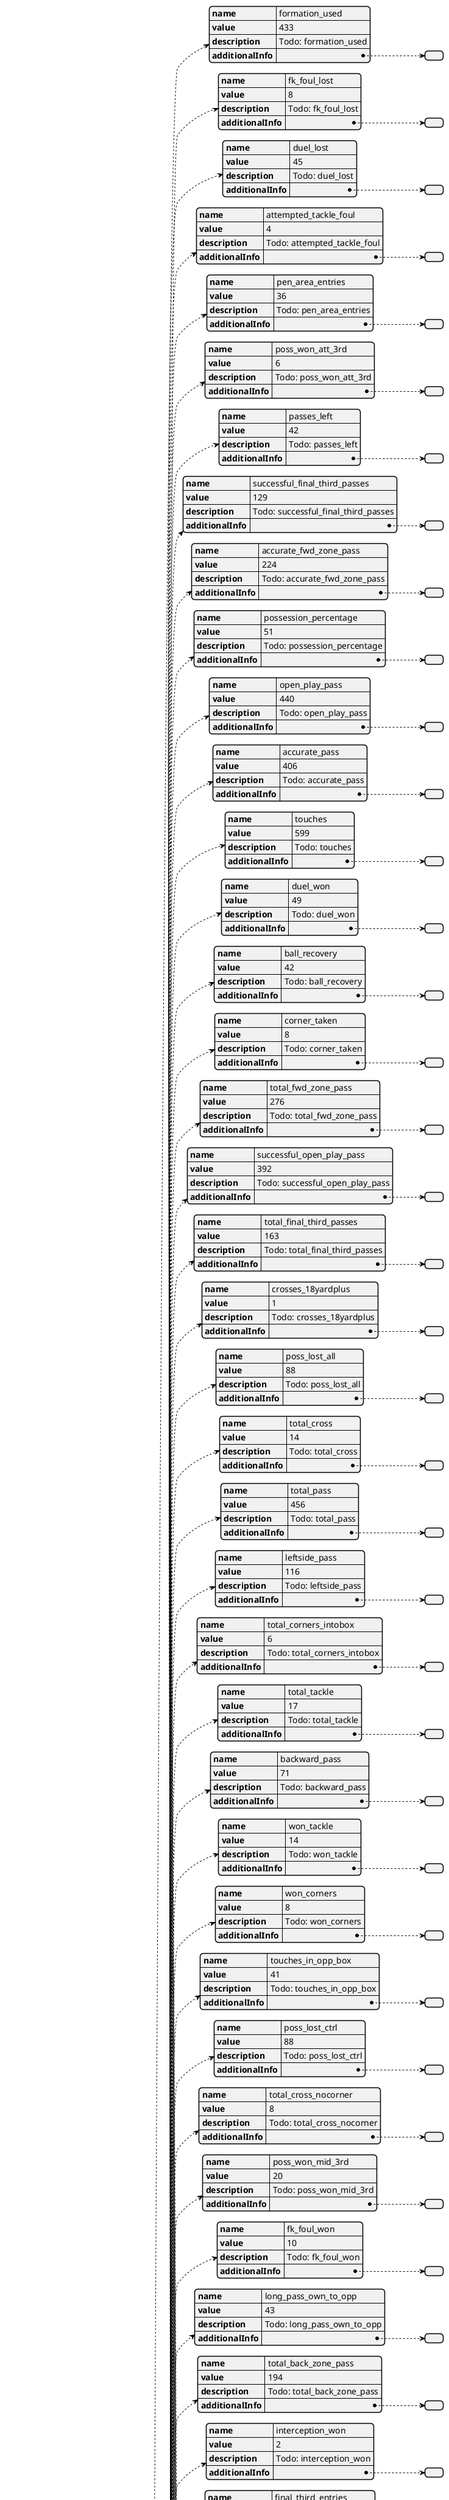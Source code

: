 @startjson
[
 {
        "1": {
            "M": [
                {
                    "name": "formation_used",
                    "value": 433,
                    "description": "Todo: formation_used",
                    "additionalInfo": {}
                },
                {
                    "name": "fk_foul_lost",
                    "value": 8,
                    "description": "Todo: fk_foul_lost",
                    "additionalInfo": {}
                },
                {
                    "name": "duel_lost",
                    "value": 45,
                    "description": "Todo: duel_lost",
                    "additionalInfo": {}
                },
                {
                    "name": "attempted_tackle_foul",
                    "value": 4,
                    "description": "Todo: attempted_tackle_foul",
                    "additionalInfo": {}
                },
                {
                    "name": "pen_area_entries",
                    "value": 36,
                    "description": "Todo: pen_area_entries",
                    "additionalInfo": {}
                },
                {
                    "name": "poss_won_att_3rd",
                    "value": 6,
                    "description": "Todo: poss_won_att_3rd",
                    "additionalInfo": {}
                },
                {
                    "name": "passes_left",
                    "value": 42,
                    "description": "Todo: passes_left",
                    "additionalInfo": {}
                },
                {
                    "name": "successful_final_third_passes",
                    "value": 129,
                    "description": "Todo: successful_final_third_passes",
                    "additionalInfo": {}
                },
                {
                    "name": "accurate_fwd_zone_pass",
                    "value": 224,
                    "description": "Todo: accurate_fwd_zone_pass",
                    "additionalInfo": {}
                },
                {
                    "name": "possession_percentage",
                    "value": 51,
                    "description": "Todo: possession_percentage",
                    "additionalInfo": {}
                },
                {
                    "name": "open_play_pass",
                    "value": 440,
                    "description": "Todo: open_play_pass",
                    "additionalInfo": {}
                },
                {
                    "name": "accurate_pass",
                    "value": 406,
                    "description": "Todo: accurate_pass",
                    "additionalInfo": {}
                },
                {
                    "name": "touches",
                    "value": 599,
                    "description": "Todo: touches",
                    "additionalInfo": {}
                },
                {
                    "name": "duel_won",
                    "value": 49,
                    "description": "Todo: duel_won",
                    "additionalInfo": {}
                },
                {
                    "name": "ball_recovery",
                    "value": 42,
                    "description": "Todo: ball_recovery",
                    "additionalInfo": {}
                },
                {
                    "name": "corner_taken",
                    "value": 8,
                    "description": "Todo: corner_taken",
                    "additionalInfo": {}
                },
                {
                    "name": "total_fwd_zone_pass",
                    "value": 276,
                    "description": "Todo: total_fwd_zone_pass",
                    "additionalInfo": {}
                },
                {
                    "name": "successful_open_play_pass",
                    "value": 392,
                    "description": "Todo: successful_open_play_pass",
                    "additionalInfo": {}
                },
                {
                    "name": "total_final_third_passes",
                    "value": 163,
                    "description": "Todo: total_final_third_passes",
                    "additionalInfo": {}
                },
                {
                    "name": "crosses_18yardplus",
                    "value": 1,
                    "description": "Todo: crosses_18yardplus",
                    "additionalInfo": {}
                },
                {
                    "name": "poss_lost_all",
                    "value": 88,
                    "description": "Todo: poss_lost_all",
                    "additionalInfo": {}
                },
                {
                    "name": "total_cross",
                    "value": 14,
                    "description": "Todo: total_cross",
                    "additionalInfo": {}
                },
                {
                    "name": "total_pass",
                    "value": 456,
                    "description": "Todo: total_pass",
                    "additionalInfo": {}
                },
                {
                    "name": "leftside_pass",
                    "value": 116,
                    "description": "Todo: leftside_pass",
                    "additionalInfo": {}
                },
                {
                    "name": "total_corners_intobox",
                    "value": 6,
                    "description": "Todo: total_corners_intobox",
                    "additionalInfo": {}
                },
                {
                    "name": "total_tackle",
                    "value": 17,
                    "description": "Todo: total_tackle",
                    "additionalInfo": {}
                },
                {
                    "name": "backward_pass",
                    "value": 71,
                    "description": "Todo: backward_pass",
                    "additionalInfo": {}
                },
                {
                    "name": "won_tackle",
                    "value": 14,
                    "description": "Todo: won_tackle",
                    "additionalInfo": {}
                },
                {
                    "name": "won_corners",
                    "value": 8,
                    "description": "Todo: won_corners",
                    "additionalInfo": {}
                },
                {
                    "name": "touches_in_opp_box",
                    "value": 41,
                    "description": "Todo: touches_in_opp_box",
                    "additionalInfo": {}
                },
                {
                    "name": "poss_lost_ctrl",
                    "value": 88,
                    "description": "Todo: poss_lost_ctrl",
                    "additionalInfo": {}
                },
                {
                    "name": "total_cross_nocorner",
                    "value": 8,
                    "description": "Todo: total_cross_nocorner",
                    "additionalInfo": {}
                },
                {
                    "name": "poss_won_mid_3rd",
                    "value": 20,
                    "description": "Todo: poss_won_mid_3rd",
                    "additionalInfo": {}
                },
                {
                    "name": "fk_foul_won",
                    "value": 10,
                    "description": "Todo: fk_foul_won",
                    "additionalInfo": {}
                },
                {
                    "name": "long_pass_own_to_opp",
                    "value": 43,
                    "description": "Todo: long_pass_own_to_opp",
                    "additionalInfo": {}
                },
                {
                    "name": "total_back_zone_pass",
                    "value": 194,
                    "description": "Todo: total_back_zone_pass",
                    "additionalInfo": {}
                },
                {
                    "name": "interception_won",
                    "value": 2,
                    "description": "Todo: interception_won",
                    "additionalInfo": {}
                },
                {
                    "name": "final_third_entries",
                    "value": 47,
                    "description": "Todo: final_third_entries",
                    "additionalInfo": {}
                },
                {
                    "name": "rightside_pass",
                    "value": 133,
                    "description": "Todo: rightside_pass",
                    "additionalInfo": {}
                },
                {
                    "name": "long_pass_own_to_opp_success",
                    "value": 33,
                    "description": "Todo: long_pass_own_to_opp_success",
                    "additionalInfo": {}
                },
                {
                    "name": "fwd_pass",
                    "value": 136,
                    "description": "Todo: fwd_pass",
                    "additionalInfo": {}
                },
                {
                    "name": "interception",
                    "value": 2,
                    "description": "Todo: interception",
                    "additionalInfo": {}
                },
                {
                    "name": "passes_right",
                    "value": 72,
                    "description": "Todo: passes_right",
                    "additionalInfo": {}
                },
                {
                    "name": "accurate_back_zone_pass",
                    "value": 183,
                    "description": "Todo: accurate_back_zone_pass",
                    "additionalInfo": {}
                },
                {
                    "name": "total_long_balls",
                    "value": 32,
                    "description": "Todo: total_long_balls",
                    "additionalInfo": {}
                },
                {
                    "name": "challenge_lost",
                    "value": 16,
                    "description": "Todo: challenge_lost",
                    "additionalInfo": {}
                },
                {
                    "name": "aerial_won",
                    "value": 11,
                    "description": "Todo: aerial_won",
                    "additionalInfo": {}
                },
                {
                    "name": "effective_clearance",
                    "value": 14,
                    "description": "Todo: effective_clearance",
                    "additionalInfo": {}
                },
                {
                    "name": "total_clearance",
                    "value": 14,
                    "description": "Todo: total_clearance",
                    "additionalInfo": {}
                },
                {
                    "name": "attempts_conceded_obox",
                    "value": 2,
                    "description": "Todo: attempts_conceded_obox",
                    "additionalInfo": {}
                },
                {
                    "name": "outfielder_block",
                    "value": 2,
                    "description": "Todo: outfielder_block",
                    "additionalInfo": {}
                },
                {
                    "name": "lost_corners",
                    "value": 4,
                    "description": "Todo: lost_corners",
                    "additionalInfo": {}
                },
                {
                    "name": "goal_kicks",
                    "value": 5,
                    "description": "Todo: goal_kicks",
                    "additionalInfo": {}
                },
                {
                    "name": "unsuccessful_touch",
                    "value": 10,
                    "description": "Todo: unsuccessful_touch",
                    "additionalInfo": {}
                },
                {
                    "name": "total_chipped_pass",
                    "value": 33,
                    "description": "Todo: total_chipped_pass",
                    "additionalInfo": {}
                },
                {
                    "name": "put_through",
                    "value": 15,
                    "description": "Todo: put_through",
                    "additionalInfo": {}
                },
                {
                    "name": "blocked_pass",
                    "value": 9,
                    "description": "Todo: blocked_pass",
                    "additionalInfo": {}
                },
                {
                    "name": "accurate_goal_kicks",
                    "value": 5,
                    "description": "Todo: accurate_goal_kicks",
                    "additionalInfo": {}
                },
                {
                    "name": "successful_put_through",
                    "value": 9,
                    "description": "Todo: successful_put_through",
                    "additionalInfo": {}
                },
                {
                    "name": "dispossessed",
                    "value": 5,
                    "description": "Todo: dispossessed",
                    "additionalInfo": {}
                },
                {
                    "name": "total_throws",
                    "value": 11,
                    "description": "Todo: total_throws",
                    "additionalInfo": {}
                },
                {
                    "name": "effective_head_clearance",
                    "value": 8,
                    "description": "Todo: effective_head_clearance",
                    "additionalInfo": {}
                },
                {
                    "name": "head_clearance",
                    "value": 8,
                    "description": "Todo: head_clearance",
                    "additionalInfo": {}
                },
                {
                    "name": "foul_throw_in",
                    "value": 1,
                    "description": "Todo: foul_throw_in",
                    "additionalInfo": {}
                },
                {
                    "name": "aerial_lost",
                    "value": 12,
                    "description": "Todo: aerial_lost",
                    "additionalInfo": {}
                },
                {
                    "name": "accurate_throws",
                    "value": 9,
                    "description": "Todo: accurate_throws",
                    "additionalInfo": {}
                },
                {
                    "name": "goals_openplay",
                    "value": 4,
                    "description": "Todo: goals_openplay",
                    "additionalInfo": {}
                },
                {
                    "name": "att_openplay",
                    "value": 12,
                    "description": "Todo: att_openplay",
                    "additionalInfo": {}
                },
                {
                    "name": "accurate_cross_nocorner",
                    "value": 1,
                    "description": "Todo: accurate_cross_nocorner",
                    "additionalInfo": {}
                },
                {
                    "name": "accurate_long_balls",
                    "value": 17,
                    "description": "Todo: accurate_long_balls",
                    "additionalInfo": {}
                },
                {
                    "name": "total_scoring_att",
                    "value": 14,
                    "description": "Todo: total_scoring_att",
                    "additionalInfo": {}
                },
                {
                    "name": "goals",
                    "value": 5,
                    "description": "Todo: goals",
                    "additionalInfo": {}
                },
                {
                    "name": "ontarget_scoring_att",
                    "value": 8,
                    "description": "Todo: ontarget_scoring_att",
                    "additionalInfo": {}
                },
                {
                    "name": "crosses_18yard",
                    "value": 5,
                    "description": "Todo: crosses_18yard",
                    "additionalInfo": {}
                },
                {
                    "name": "att_hd_goal",
                    "value": 2,
                    "description": "Todo: att_hd_goal",
                    "additionalInfo": {}
                },
                {
                    "name": "att_hd_total",
                    "value": 2,
                    "description": "Todo: att_hd_total",
                    "additionalInfo": {}
                },
                {
                    "name": "att_ibox_goal",
                    "value": 5,
                    "description": "Todo: att_ibox_goal",
                    "additionalInfo": {}
                },
                {
                    "name": "attempts_ibox",
                    "value": 11,
                    "description": "Todo: attempts_ibox",
                    "additionalInfo": {}
                },
                {
                    "name": "first_half_goals",
                    "value": 3,
                    "description": "Todo: first_half_goals",
                    "additionalInfo": {}
                },
                {
                    "name": "midfielder_goals",
                    "value": 2,
                    "description": "Todo: midfielder_goals",
                    "additionalInfo": {}
                },
                {
                    "name": "accurate_cross",
                    "value": 1,
                    "description": "Todo: accurate_cross",
                    "additionalInfo": {}
                },
                {
                    "name": "accurate_chipped_pass",
                    "value": 15,
                    "description": "Todo: accurate_chipped_pass",
                    "additionalInfo": {}
                },
                {
                    "name": "goal_assist_openplay",
                    "value": 4,
                    "description": "Todo: goal_assist_openplay",
                    "additionalInfo": {}
                },
                {
                    "name": "total_att_assist",
                    "value": 11,
                    "description": "Todo: total_att_assist",
                    "additionalInfo": {}
                },
                {
                    "name": "big_chance_created",
                    "value": 3,
                    "description": "Todo: big_chance_created",
                    "additionalInfo": {}
                },
                {
                    "name": "att_goal_low_left",
                    "value": 3,
                    "description": "Todo: att_goal_low_left",
                    "additionalInfo": {}
                },
                {
                    "name": "big_chance_scored",
                    "value": 3,
                    "description": "Todo: big_chance_scored",
                    "additionalInfo": {}
                },
                {
                    "name": "goal_assist",
                    "value": 4,
                    "description": "Todo: goal_assist",
                    "additionalInfo": {}
                },
                {
                    "name": "ontarget_att_assist",
                    "value": 8,
                    "description": "Todo: ontarget_att_assist",
                    "additionalInfo": {}
                },
                {
                    "name": "goal_assist_intentional",
                    "value": 3,
                    "description": "Todo: goal_assist_intentional",
                    "additionalInfo": {}
                },
                {
                    "name": "total_contest",
                    "value": 15,
                    "description": "Todo: total_contest",
                    "additionalInfo": {}
                },
                {
                    "name": "att_lf_total",
                    "value": 4,
                    "description": "Todo: att_lf_total",
                    "additionalInfo": {}
                },
                {
                    "name": "att_bx_centre",
                    "value": 4,
                    "description": "Todo: att_bx_centre",
                    "additionalInfo": {}
                },
                {
                    "name": "won_contest",
                    "value": 11,
                    "description": "Todo: won_contest",
                    "additionalInfo": {}
                },
                {
                    "name": "att_lf_goal",
                    "value": 2,
                    "description": "Todo: att_lf_goal",
                    "additionalInfo": {}
                },
                {
                    "name": "keeper_throws",
                    "value": 2,
                    "description": "Todo: keeper_throws",
                    "additionalInfo": {}
                },
                {
                    "name": "att_ibox_blocked",
                    "value": 1,
                    "description": "Todo: att_ibox_blocked",
                    "additionalInfo": {}
                },
                {
                    "name": "att_bx_left",
                    "value": 1,
                    "description": "Todo: att_bx_left",
                    "additionalInfo": {}
                },
                {
                    "name": "blocked_scoring_att",
                    "value": 2,
                    "description": "Todo: blocked_scoring_att",
                    "additionalInfo": {}
                },
                {
                    "name": "att_rf_total",
                    "value": 8,
                    "description": "Todo: att_rf_total",
                    "additionalInfo": {}
                },
                {
                    "name": "accurate_keeper_throws",
                    "value": 2,
                    "description": "Todo: accurate_keeper_throws",
                    "additionalInfo": {}
                },
                {
                    "name": "att_assist_openplay",
                    "value": 7,
                    "description": "Todo: att_assist_openplay",
                    "additionalInfo": {}
                },
                {
                    "name": "accurate_layoffs",
                    "value": 3,
                    "description": "Todo: accurate_layoffs",
                    "additionalInfo": {}
                },
                {
                    "name": "accurate_launches",
                    "value": 1,
                    "description": "Todo: accurate_launches",
                    "additionalInfo": {}
                },
                {
                    "name": "total_layoffs",
                    "value": 4,
                    "description": "Todo: total_layoffs",
                    "additionalInfo": {}
                },
                {
                    "name": "total_launches",
                    "value": 2,
                    "description": "Todo: total_launches",
                    "additionalInfo": {}
                },
                {
                    "name": "fouled_final_third",
                    "value": 3,
                    "description": "Todo: fouled_final_third",
                    "additionalInfo": {}
                },
                {
                    "name": "freekick_cross",
                    "value": 2,
                    "description": "Todo: freekick_cross",
                    "additionalInfo": {}
                },
                {
                    "name": "attempts_conceded_ibox",
                    "value": 4,
                    "description": "Todo: attempts_conceded_ibox",
                    "additionalInfo": {}
                },
                {
                    "name": "att_bx_right",
                    "value": 3,
                    "description": "Todo: att_bx_right",
                    "additionalInfo": {}
                },
                {
                    "name": "forward_goals",
                    "value": 2,
                    "description": "Todo: forward_goals",
                    "additionalInfo": {}
                },
                {
                    "name": "poss_won_def_3rd",
                    "value": 14,
                    "description": "Todo: poss_won_def_3rd",
                    "additionalInfo": {}
                },
                {
                    "name": "att_rf_target",
                    "value": 3,
                    "description": "Todo: att_rf_target",
                    "additionalInfo": {}
                },
                {
                    "name": "accurate_through_ball",
                    "value": 1,
                    "description": "Todo: accurate_through_ball",
                    "additionalInfo": {}
                },
                {
                    "name": "total_through_ball",
                    "value": 3,
                    "description": "Todo: total_through_ball",
                    "additionalInfo": {}
                },
                {
                    "name": "att_ibox_target",
                    "value": 2,
                    "description": "Todo: att_ibox_target",
                    "additionalInfo": {}
                },
                {
                    "name": "att_sv_low_right",
                    "value": 1,
                    "description": "Todo: att_sv_low_right",
                    "additionalInfo": {}
                },
                {
                    "name": "offtarget_att_assist",
                    "value": 3,
                    "description": "Todo: offtarget_att_assist",
                    "additionalInfo": {}
                },
                {
                    "name": "att_miss_left",
                    "value": 2,
                    "description": "Todo: att_miss_left",
                    "additionalInfo": {}
                },
                {
                    "name": "shot_off_target",
                    "value": 4,
                    "description": "Todo: shot_off_target",
                    "additionalInfo": {}
                },
                {
                    "name": "att_ibox_miss",
                    "value": 3,
                    "description": "Todo: att_ibox_miss",
                    "additionalInfo": {}
                },
                {
                    "name": "overrun",
                    "value": 2,
                    "description": "Todo: overrun",
                    "additionalInfo": {}
                },
                {
                    "name": "effective_blocked_cross",
                    "value": 1,
                    "description": "Todo: effective_blocked_cross",
                    "additionalInfo": {}
                },
                {
                    "name": "blocked_cross",
                    "value": 1,
                    "description": "Todo: blocked_cross",
                    "additionalInfo": {}
                },
                {
                    "name": "att_freekick_total",
                    "value": 1,
                    "description": "Todo: att_freekick_total",
                    "additionalInfo": {}
                },
                {
                    "name": "attempts_obox",
                    "value": 3,
                    "description": "Todo: attempts_obox",
                    "additionalInfo": {}
                },
                {
                    "name": "att_obx_centre",
                    "value": 3,
                    "description": "Todo: att_obx_centre",
                    "additionalInfo": {}
                },
                {
                    "name": "att_obox_blocked",
                    "value": 1,
                    "description": "Todo: att_obox_blocked",
                    "additionalInfo": {}
                },
                {
                    "name": "att_goal_low_right",
                    "value": 2,
                    "description": "Todo: att_goal_low_right",
                    "additionalInfo": {}
                },
                {
                    "name": "subs_made",
                    "value": 5,
                    "description": "Todo: subs_made",
                    "additionalInfo": {}
                },
                {
                    "name": "att_sv_low_centre",
                    "value": 1,
                    "description": "Todo: att_sv_low_centre",
                    "additionalInfo": {}
                },
                {
                    "name": "total_offside",
                    "value": 1,
                    "description": "Todo: total_offside",
                    "additionalInfo": {}
                },
                {
                    "name": "att_obox_target",
                    "value": 1,
                    "description": "Todo: att_obox_target",
                    "additionalInfo": {}
                },
                {
                    "name": "att_sv_high_left",
                    "value": 1,
                    "description": "Todo: att_sv_high_left",
                    "additionalInfo": {}
                },
                {
                    "name": "att_corner",
                    "value": 1,
                    "description": "Todo: att_corner",
                    "additionalInfo": {}
                },
                {
                    "name": "att_rf_goal",
                    "value": 1,
                    "description": "Todo: att_rf_goal",
                    "additionalInfo": {}
                },
                {
                    "name": "defender_goals",
                    "value": 1,
                    "description": "Todo: defender_goals",
                    "additionalInfo": {}
                },
                {
                    "name": "att_miss_right",
                    "value": 1,
                    "description": "Todo: att_miss_right",
                    "additionalInfo": {}
                },
                {
                    "name": "big_chance_missed",
                    "value": 1,
                    "description": "Todo: big_chance_missed",
                    "additionalInfo": {}
                },
                {
                    "name": "att_obox_miss",
                    "value": 1,
                    "description": "Todo: att_obox_miss",
                    "additionalInfo": {}
                },
                {
                    "name": "att_miss_high_right",
                    "value": 1,
                    "description": "Todo: att_miss_high_right",
                    "additionalInfo": {}
                },
                {
                    "name": "total_pull_back",
                    "value": 1,
                    "description": "Todo: total_pull_back",
                    "additionalInfo": {}
                },
                {
                    "name": "clean_sheet",
                    "value": 1,
                    "description": "Todo: clean_sheet",
                    "additionalInfo": {}
                },
                {
                    "name": "wins",
                    "value": 1,
                    "description": "Todo: wins",
                    "additionalInfo": {}
                },
                {
                    "name": "fifty_fifty",
                    "value": 17,
                    "description": "Todo: fifty_fifty",
                    "additionalInfo": {}
                },
                {
                    "name": "successful_fifty_fifty",
                    "value": 9,
                    "description": "Todo: successful_fifty_fifty",
                    "additionalInfo": {}
                }
            ]
        },
        "38": {
            "M": [
                {
                    "name": "formation_used",
                    "value": 433,
                    "description": "Todo: formation_used",
                    "additionalInfo": {}
                },
                {
                    "name": "backward_pass",
                    "value": 82,
                    "description": "Todo: backward_pass",
                    "additionalInfo": {}
                },
                {
                    "name": "open_play_pass",
                    "value": 416,
                    "description": "Todo: open_play_pass",
                    "additionalInfo": {}
                },
                {
                    "name": "possession_percentage",
                    "value": 49,
                    "description": "Todo: possession_percentage",
                    "additionalInfo": {}
                },
                {
                    "name": "rightside_pass",
                    "value": 118,
                    "description": "Todo: rightside_pass",
                    "additionalInfo": {}
                },
                {
                    "name": "accurate_pass",
                    "value": 380,
                    "description": "Todo: accurate_pass",
                    "additionalInfo": {}
                },
                {
                    "name": "total_pass",
                    "value": 432,
                    "description": "Todo: total_pass",
                    "additionalInfo": {}
                },
                {
                    "name": "successful_open_play_pass",
                    "value": 370,
                    "description": "Todo: successful_open_play_pass",
                    "additionalInfo": {}
                },
                {
                    "name": "total_back_zone_pass",
                    "value": 275,
                    "description": "Todo: total_back_zone_pass",
                    "additionalInfo": {}
                },
                {
                    "name": "accurate_back_zone_pass",
                    "value": 255,
                    "description": "Todo: accurate_back_zone_pass",
                    "additionalInfo": {}
                },
                {
                    "name": "touches",
                    "value": 590,
                    "description": "Todo: touches",
                    "additionalInfo": {}
                },
                {
                    "name": "total_fwd_zone_pass",
                    "value": 172,
                    "description": "Todo: total_fwd_zone_pass",
                    "additionalInfo": {}
                },
                {
                    "name": "long_pass_own_to_opp_success",
                    "value": 35,
                    "description": "Todo: long_pass_own_to_opp_success",
                    "additionalInfo": {}
                },
                {
                    "name": "passes_right",
                    "value": 53,
                    "description": "Todo: passes_right",
                    "additionalInfo": {}
                },
                {
                    "name": "fk_foul_won",
                    "value": 8,
                    "description": "Todo: fk_foul_won",
                    "additionalInfo": {}
                },
                {
                    "name": "long_pass_own_to_opp",
                    "value": 52,
                    "description": "Todo: long_pass_own_to_opp",
                    "additionalInfo": {}
                },
                {
                    "name": "duel_won",
                    "value": 45,
                    "description": "Todo: duel_won",
                    "additionalInfo": {}
                },
                {
                    "name": "fwd_pass",
                    "value": 119,
                    "description": "Todo: fwd_pass",
                    "additionalInfo": {}
                },
                {
                    "name": "accurate_fwd_zone_pass",
                    "value": 128,
                    "description": "Todo: accurate_fwd_zone_pass",
                    "additionalInfo": {}
                },
                {
                    "name": "head_clearance",
                    "value": 13,
                    "description": "Todo: head_clearance",
                    "additionalInfo": {}
                },
                {
                    "name": "duel_lost",
                    "value": 49,
                    "description": "Todo: duel_lost",
                    "additionalInfo": {}
                },
                {
                    "name": "ball_recovery",
                    "value": 41,
                    "description": "Todo: ball_recovery",
                    "additionalInfo": {}
                },
                {
                    "name": "total_high_claim",
                    "value": 2,
                    "description": "Todo: total_high_claim",
                    "additionalInfo": {}
                },
                {
                    "name": "accurate_keeper_throws",
                    "value": 7,
                    "description": "Todo: accurate_keeper_throws",
                    "additionalInfo": {}
                },
                {
                    "name": "total_clearance",
                    "value": 22,
                    "description": "Todo: total_clearance",
                    "additionalInfo": {}
                },
                {
                    "name": "effective_head_clearance",
                    "value": 13,
                    "description": "Todo: effective_head_clearance",
                    "additionalInfo": {}
                },
                {
                    "name": "effective_clearance",
                    "value": 22,
                    "description": "Todo: effective_clearance",
                    "additionalInfo": {}
                },
                {
                    "name": "poss_lost_ctrl",
                    "value": 93,
                    "description": "Todo: poss_lost_ctrl",
                    "additionalInfo": {}
                },
                {
                    "name": "keeper_throws",
                    "value": 7,
                    "description": "Todo: keeper_throws",
                    "additionalInfo": {}
                },
                {
                    "name": "total_contest",
                    "value": 24,
                    "description": "Todo: total_contest",
                    "additionalInfo": {}
                },
                {
                    "name": "lost_corners",
                    "value": 8,
                    "description": "Todo: lost_corners",
                    "additionalInfo": {}
                },
                {
                    "name": "poss_lost_all",
                    "value": 93,
                    "description": "Todo: poss_lost_all",
                    "additionalInfo": {}
                },
                {
                    "name": "good_high_claim",
                    "value": 2,
                    "description": "Todo: good_high_claim",
                    "additionalInfo": {}
                },
                {
                    "name": "leftside_pass",
                    "value": 113,
                    "description": "Todo: leftside_pass",
                    "additionalInfo": {}
                },
                {
                    "name": "poss_won_def_3rd",
                    "value": 22,
                    "description": "Todo: poss_won_def_3rd",
                    "additionalInfo": {}
                },
                {
                    "name": "total_long_balls",
                    "value": 40,
                    "description": "Todo: total_long_balls",
                    "additionalInfo": {}
                },
                {
                    "name": "total_final_third_passes",
                    "value": 76,
                    "description": "Todo: total_final_third_passes",
                    "additionalInfo": {}
                },
                {
                    "name": "total_launches",
                    "value": 5,
                    "description": "Todo: total_launches",
                    "additionalInfo": {}
                },
                {
                    "name": "successful_final_third_passes",
                    "value": 55,
                    "description": "Todo: successful_final_third_passes",
                    "additionalInfo": {}
                },
                {
                    "name": "accurate_long_balls",
                    "value": 19,
                    "description": "Todo: accurate_long_balls",
                    "additionalInfo": {}
                },
                {
                    "name": "interception_won",
                    "value": 2,
                    "description": "Todo: interception_won",
                    "additionalInfo": {}
                },
                {
                    "name": "fk_foul_lost",
                    "value": 11,
                    "description": "Todo: fk_foul_lost",
                    "additionalInfo": {}
                },
                {
                    "name": "final_third_entries",
                    "value": 36,
                    "description": "Todo: final_third_entries",
                    "additionalInfo": {}
                },
                {
                    "name": "poss_won_mid_3rd",
                    "value": 11,
                    "description": "Todo: poss_won_mid_3rd",
                    "additionalInfo": {}
                },
                {
                    "name": "interception",
                    "value": 2,
                    "description": "Todo: interception",
                    "additionalInfo": {}
                },
                {
                    "name": "fouled_final_third",
                    "value": 3,
                    "description": "Todo: fouled_final_third",
                    "additionalInfo": {}
                },
                {
                    "name": "passes_left",
                    "value": 26,
                    "description": "Todo: passes_left",
                    "additionalInfo": {}
                },
                {
                    "name": "won_contest",
                    "value": 16,
                    "description": "Todo: won_contest",
                    "additionalInfo": {}
                },
                {
                    "name": "won_corners",
                    "value": 4,
                    "description": "Todo: won_corners",
                    "additionalInfo": {}
                },
                {
                    "name": "total_cross",
                    "value": 15,
                    "description": "Todo: total_cross",
                    "additionalInfo": {}
                },
                {
                    "name": "att_obxd_left",
                    "value": 1,
                    "description": "Todo: att_obxd_left",
                    "additionalInfo": {}
                },
                {
                    "name": "total_scoring_att",
                    "value": 6,
                    "description": "Todo: total_scoring_att",
                    "additionalInfo": {}
                },
                {
                    "name": "pen_area_entries",
                    "value": 16,
                    "description": "Todo: pen_area_entries",
                    "additionalInfo": {}
                },
                {
                    "name": "att_rf_total",
                    "value": 2,
                    "description": "Todo: att_rf_total",
                    "additionalInfo": {}
                },
                {
                    "name": "att_obox_blocked",
                    "value": 1,
                    "description": "Todo: att_obox_blocked",
                    "additionalInfo": {}
                },
                {
                    "name": "attempts_obox",
                    "value": 2,
                    "description": "Todo: attempts_obox",
                    "additionalInfo": {}
                },
                {
                    "name": "total_corners_intobox",
                    "value": 4,
                    "description": "Todo: total_corners_intobox",
                    "additionalInfo": {}
                },
                {
                    "name": "aerial_lost",
                    "value": 11,
                    "description": "Todo: aerial_lost",
                    "additionalInfo": {}
                },
                {
                    "name": "blocked_scoring_att",
                    "value": 2,
                    "description": "Todo: blocked_scoring_att",
                    "additionalInfo": {}
                },
                {
                    "name": "total_chipped_pass",
                    "value": 37,
                    "description": "Todo: total_chipped_pass",
                    "additionalInfo": {}
                },
                {
                    "name": "att_freekick_total",
                    "value": 1,
                    "description": "Todo: att_freekick_total",
                    "additionalInfo": {}
                },
                {
                    "name": "corner_taken",
                    "value": 4,
                    "description": "Todo: corner_taken",
                    "additionalInfo": {}
                },
                {
                    "name": "put_through",
                    "value": 15,
                    "description": "Todo: put_through",
                    "additionalInfo": {}
                },
                {
                    "name": "unsuccessful_touch",
                    "value": 10,
                    "description": "Todo: unsuccessful_touch",
                    "additionalInfo": {}
                },
                {
                    "name": "won_tackle",
                    "value": 4,
                    "description": "Todo: won_tackle",
                    "additionalInfo": {}
                },
                {
                    "name": "total_tackle",
                    "value": 9,
                    "description": "Todo: total_tackle",
                    "additionalInfo": {}
                },
                {
                    "name": "total_cross_nocorner",
                    "value": 11,
                    "description": "Todo: total_cross_nocorner",
                    "additionalInfo": {}
                },
                {
                    "name": "accurate_chipped_pass",
                    "value": 18,
                    "description": "Todo: accurate_chipped_pass",
                    "additionalInfo": {}
                },
                {
                    "name": "aerial_won",
                    "value": 12,
                    "description": "Todo: aerial_won",
                    "additionalInfo": {}
                },
                {
                    "name": "accurate_throws",
                    "value": 14,
                    "description": "Todo: accurate_throws",
                    "additionalInfo": {}
                },
                {
                    "name": "total_throws",
                    "value": 14,
                    "description": "Todo: total_throws",
                    "additionalInfo": {}
                },
                {
                    "name": "crosses_18yard",
                    "value": 5,
                    "description": "Todo: crosses_18yard",
                    "additionalInfo": {}
                },
                {
                    "name": "goals_conceded",
                    "value": 5,
                    "description": "Todo: goals_conceded",
                    "additionalInfo": {}
                },
                {
                    "name": "goals_conceded_ibox",
                    "value": 5,
                    "description": "Todo: goals_conceded_ibox",
                    "additionalInfo": {}
                },
                {
                    "name": "attempts_conceded_ibox",
                    "value": 11,
                    "description": "Todo: attempts_conceded_ibox",
                    "additionalInfo": {}
                },
                {
                    "name": "challenge_lost",
                    "value": 11,
                    "description": "Todo: challenge_lost",
                    "additionalInfo": {}
                },
                {
                    "name": "dispossessed",
                    "value": 9,
                    "description": "Todo: dispossessed",
                    "additionalInfo": {}
                },
                {
                    "name": "error_lead_to_goal",
                    "value": 2,
                    "description": "Todo: error_lead_to_goal",
                    "additionalInfo": {}
                },
                {
                    "name": "outfielder_block",
                    "value": 2,
                    "description": "Todo: outfielder_block",
                    "additionalInfo": {}
                },
                {
                    "name": "attempted_tackle_foul",
                    "value": 5,
                    "description": "Todo: attempted_tackle_foul",
                    "additionalInfo": {}
                },
                {
                    "name": "hand_ball",
                    "value": 1,
                    "description": "Todo: hand_ball",
                    "additionalInfo": {}
                },
                {
                    "name": "goal_kicks",
                    "value": 5,
                    "description": "Todo: goal_kicks",
                    "additionalInfo": {}
                },
                {
                    "name": "accurate_goal_kicks",
                    "value": 2,
                    "description": "Todo: accurate_goal_kicks",
                    "additionalInfo": {}
                },
                {
                    "name": "overrun",
                    "value": 2,
                    "description": "Todo: overrun",
                    "additionalInfo": {}
                },
                {
                    "name": "accurate_freekick_cross",
                    "value": 1,
                    "description": "Todo: accurate_freekick_cross",
                    "additionalInfo": {}
                },
                {
                    "name": "touches_in_opp_box",
                    "value": 12,
                    "description": "Todo: touches_in_opp_box",
                    "additionalInfo": {}
                },
                {
                    "name": "freekick_cross",
                    "value": 3,
                    "description": "Todo: freekick_cross",
                    "additionalInfo": {}
                },
                {
                    "name": "accurate_cross_nocorner",
                    "value": 2,
                    "description": "Todo: accurate_cross_nocorner",
                    "additionalInfo": {}
                },
                {
                    "name": "accurate_cross",
                    "value": 3,
                    "description": "Todo: accurate_cross",
                    "additionalInfo": {}
                },
                {
                    "name": "shot_off_target",
                    "value": 4,
                    "description": "Todo: shot_off_target",
                    "additionalInfo": {}
                },
                {
                    "name": "attempts_ibox",
                    "value": 4,
                    "description": "Todo: attempts_ibox",
                    "additionalInfo": {}
                },
                {
                    "name": "att_ibox_miss",
                    "value": 3,
                    "description": "Todo: att_ibox_miss",
                    "additionalInfo": {}
                },
                {
                    "name": "att_setpiece",
                    "value": 1,
                    "description": "Todo: att_setpiece",
                    "additionalInfo": {}
                },
                {
                    "name": "att_hd_miss",
                    "value": 3,
                    "description": "Todo: att_hd_miss",
                    "additionalInfo": {}
                },
                {
                    "name": "blocked_pass",
                    "value": 5,
                    "description": "Todo: blocked_pass",
                    "additionalInfo": {}
                },
                {
                    "name": "offtarget_att_assist",
                    "value": 4,
                    "description": "Todo: offtarget_att_assist",
                    "additionalInfo": {}
                },
                {
                    "name": "successful_put_through",
                    "value": 5,
                    "description": "Todo: successful_put_through",
                    "additionalInfo": {}
                },
                {
                    "name": "att_assist_setplay",
                    "value": 2,
                    "description": "Todo: att_assist_setplay",
                    "additionalInfo": {}
                },
                {
                    "name": "total_att_assist",
                    "value": 5,
                    "description": "Todo: total_att_assist",
                    "additionalInfo": {}
                },
                {
                    "name": "att_cmiss_right",
                    "value": 1,
                    "description": "Todo: att_cmiss_right",
                    "additionalInfo": {}
                },
                {
                    "name": "att_miss_right",
                    "value": 2,
                    "description": "Todo: att_miss_right",
                    "additionalInfo": {}
                },
                {
                    "name": "att_hd_total",
                    "value": 3,
                    "description": "Todo: att_hd_total",
                    "additionalInfo": {}
                },
                {
                    "name": "poss_won_att_3rd",
                    "value": 1,
                    "description": "Todo: poss_won_att_3rd",
                    "additionalInfo": {}
                },
                {
                    "name": "saved_ibox",
                    "value": 2,
                    "description": "Todo: saved_ibox",
                    "additionalInfo": {}
                },
                {
                    "name": "saves",
                    "value": 3,
                    "description": "Todo: saves",
                    "additionalInfo": {}
                },
                {
                    "name": "crosses_18yardplus",
                    "value": 3,
                    "description": "Todo: crosses_18yardplus",
                    "additionalInfo": {}
                },
                {
                    "name": "attempts_conceded_obox",
                    "value": 3,
                    "description": "Todo: attempts_conceded_obox",
                    "additionalInfo": {}
                },
                {
                    "name": "shield_ball_oop",
                    "value": 1,
                    "description": "Todo: shield_ball_oop",
                    "additionalInfo": {}
                },
                {
                    "name": "subs_made",
                    "value": 5,
                    "description": "Todo: subs_made",
                    "additionalInfo": {}
                },
                {
                    "name": "total_layoffs",
                    "value": 3,
                    "description": "Todo: total_layoffs",
                    "additionalInfo": {}
                },
                {
                    "name": "accurate_layoffs",
                    "value": 3,
                    "description": "Todo: accurate_layoffs",
                    "additionalInfo": {}
                },
                {
                    "name": "effective_blocked_cross",
                    "value": 1,
                    "description": "Todo: effective_blocked_cross",
                    "additionalInfo": {}
                },
                {
                    "name": "blocked_cross",
                    "value": 1,
                    "description": "Todo: blocked_cross",
                    "additionalInfo": {}
                },
                {
                    "name": "att_ibox_blocked",
                    "value": 1,
                    "description": "Todo: att_ibox_blocked",
                    "additionalInfo": {}
                },
                {
                    "name": "att_bx_right",
                    "value": 1,
                    "description": "Todo: att_bx_right",
                    "additionalInfo": {}
                },
                {
                    "name": "att_assist_openplay",
                    "value": 3,
                    "description": "Todo: att_assist_openplay",
                    "additionalInfo": {}
                },
                {
                    "name": "att_obx_centre",
                    "value": 1,
                    "description": "Todo: att_obx_centre",
                    "additionalInfo": {}
                },
                {
                    "name": "ontarget_att_assist",
                    "value": 1,
                    "description": "Todo: ontarget_att_assist",
                    "additionalInfo": {}
                },
                {
                    "name": "att_obox_miss",
                    "value": 1,
                    "description": "Todo: att_obox_miss",
                    "additionalInfo": {}
                },
                {
                    "name": "att_openplay",
                    "value": 3,
                    "description": "Todo: att_openplay",
                    "additionalInfo": {}
                },
                {
                    "name": "att_lf_total",
                    "value": 1,
                    "description": "Todo: att_lf_total",
                    "additionalInfo": {}
                },
                {
                    "name": "saved_obox",
                    "value": 1,
                    "description": "Todo: saved_obox",
                    "additionalInfo": {}
                },
                {
                    "name": "diving_save",
                    "value": 1,
                    "description": "Todo: diving_save",
                    "additionalInfo": {}
                },
                {
                    "name": "att_corner",
                    "value": 1,
                    "description": "Todo: att_corner",
                    "additionalInfo": {}
                },
                {
                    "name": "att_bx_centre",
                    "value": 2,
                    "description": "Todo: att_bx_centre",
                    "additionalInfo": {}
                },
                {
                    "name": "accurate_corners_intobox",
                    "value": 1,
                    "description": "Todo: accurate_corners_intobox",
                    "additionalInfo": {}
                },
                {
                    "name": "last_man_tackle",
                    "value": 1,
                    "description": "Todo: last_man_tackle",
                    "additionalInfo": {}
                },
                {
                    "name": "att_miss_high",
                    "value": 1,
                    "description": "Todo: att_miss_high",
                    "additionalInfo": {}
                },
                {
                    "name": "losses",
                    "value": 1,
                    "description": "Todo: losses",
                    "additionalInfo": {}
                },
                {
                    "name": "att_miss_high_left",
                    "value": 1,
                    "description": "Todo: att_miss_high_left",
                    "additionalInfo": {}
                },
                {
                    "name": "fifty_fifty",
                    "value": 17,
                    "description": "Todo: fifty_fifty",
                    "additionalInfo": {}
                },
                {
                    "name": "successful_fifty_fifty",
                    "value": 8,
                    "description": "Todo: successful_fifty_fifty",
                    "additionalInfo": {}
                }
            ]
        }
    }
]
@endjson